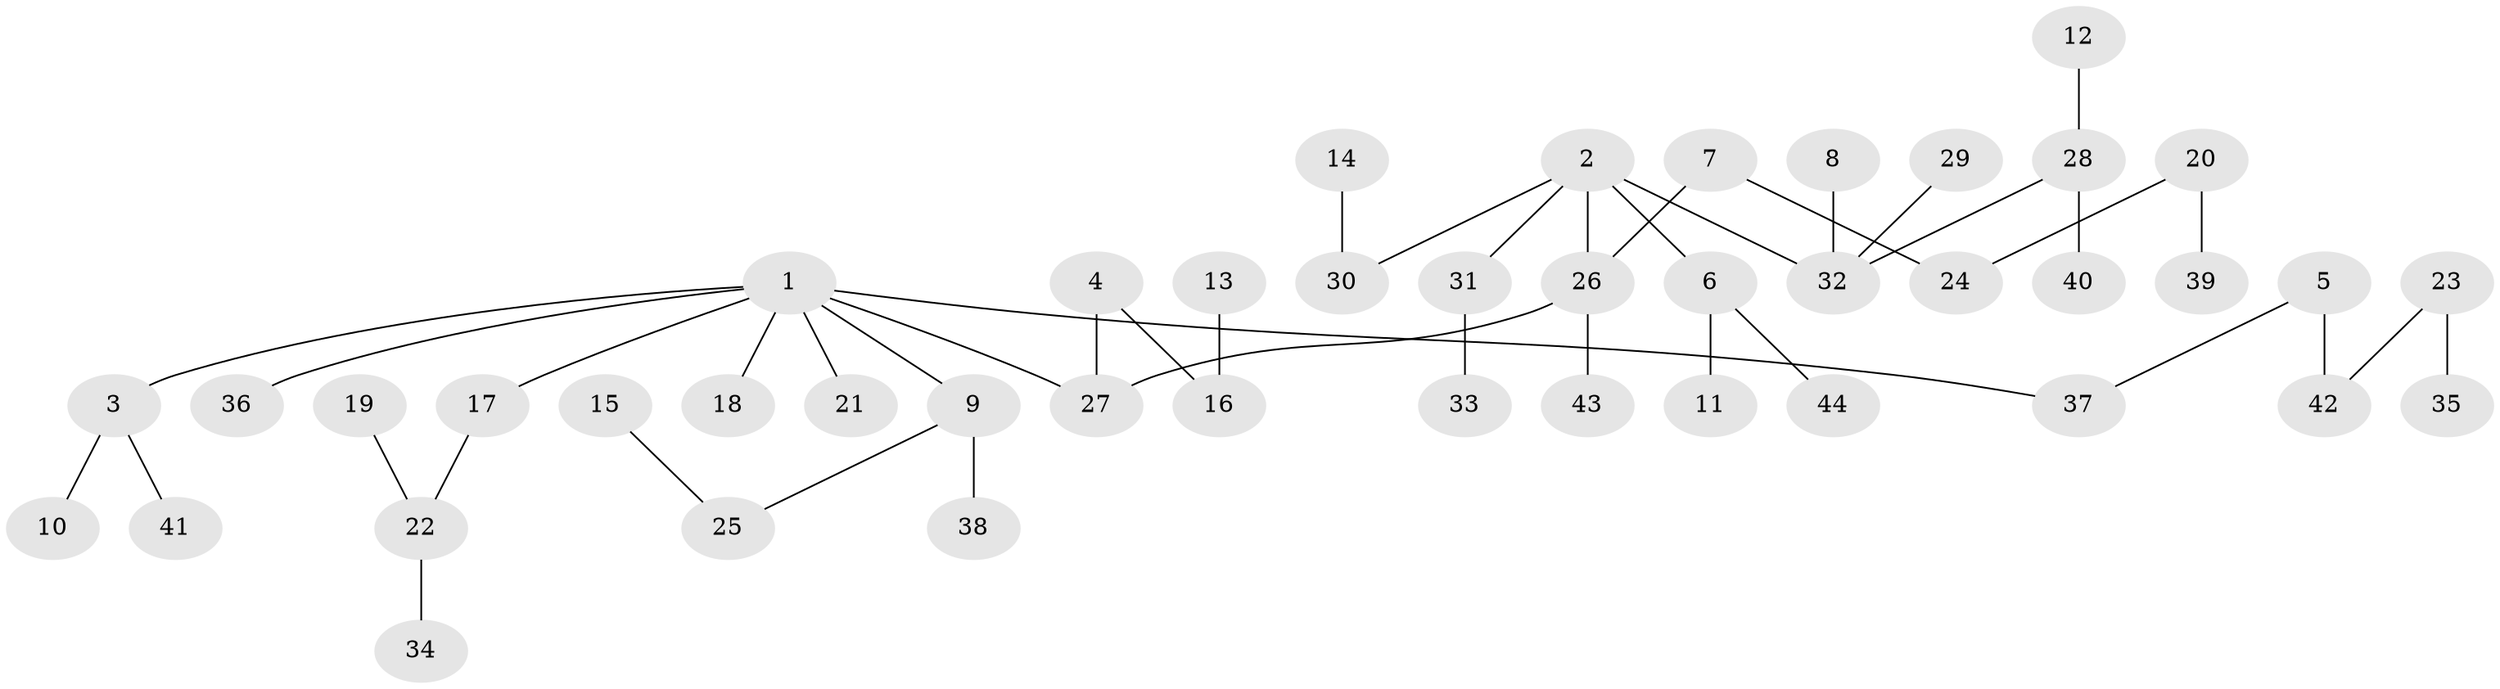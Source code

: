 // original degree distribution, {4: 0.06896551724137931, 6: 0.011494252873563218, 3: 0.13793103448275862, 2: 0.2988505747126437, 5: 0.034482758620689655, 1: 0.4482758620689655}
// Generated by graph-tools (version 1.1) at 2025/26/03/09/25 03:26:24]
// undirected, 44 vertices, 43 edges
graph export_dot {
graph [start="1"]
  node [color=gray90,style=filled];
  1;
  2;
  3;
  4;
  5;
  6;
  7;
  8;
  9;
  10;
  11;
  12;
  13;
  14;
  15;
  16;
  17;
  18;
  19;
  20;
  21;
  22;
  23;
  24;
  25;
  26;
  27;
  28;
  29;
  30;
  31;
  32;
  33;
  34;
  35;
  36;
  37;
  38;
  39;
  40;
  41;
  42;
  43;
  44;
  1 -- 3 [weight=1.0];
  1 -- 9 [weight=1.0];
  1 -- 17 [weight=1.0];
  1 -- 18 [weight=1.0];
  1 -- 21 [weight=1.0];
  1 -- 27 [weight=1.0];
  1 -- 36 [weight=1.0];
  1 -- 37 [weight=1.0];
  2 -- 6 [weight=1.0];
  2 -- 26 [weight=1.0];
  2 -- 30 [weight=1.0];
  2 -- 31 [weight=1.0];
  2 -- 32 [weight=1.0];
  3 -- 10 [weight=1.0];
  3 -- 41 [weight=1.0];
  4 -- 16 [weight=1.0];
  4 -- 27 [weight=1.0];
  5 -- 37 [weight=1.0];
  5 -- 42 [weight=1.0];
  6 -- 11 [weight=1.0];
  6 -- 44 [weight=1.0];
  7 -- 24 [weight=1.0];
  7 -- 26 [weight=1.0];
  8 -- 32 [weight=1.0];
  9 -- 25 [weight=1.0];
  9 -- 38 [weight=1.0];
  12 -- 28 [weight=1.0];
  13 -- 16 [weight=1.0];
  14 -- 30 [weight=1.0];
  15 -- 25 [weight=1.0];
  17 -- 22 [weight=1.0];
  19 -- 22 [weight=1.0];
  20 -- 24 [weight=1.0];
  20 -- 39 [weight=1.0];
  22 -- 34 [weight=1.0];
  23 -- 35 [weight=1.0];
  23 -- 42 [weight=1.0];
  26 -- 27 [weight=1.0];
  26 -- 43 [weight=1.0];
  28 -- 32 [weight=1.0];
  28 -- 40 [weight=1.0];
  29 -- 32 [weight=1.0];
  31 -- 33 [weight=1.0];
}
